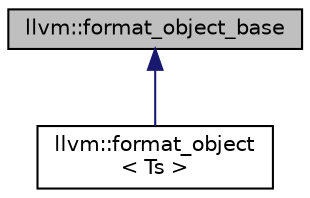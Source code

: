 digraph "llvm::format_object_base"
{
  edge [fontname="Helvetica",fontsize="10",labelfontname="Helvetica",labelfontsize="10"];
  node [fontname="Helvetica",fontsize="10",shape=record];
  Node1 [label="llvm::format_object_base",height=0.2,width=0.4,color="black", fillcolor="grey75", style="filled", fontcolor="black"];
  Node1 -> Node2 [dir="back",color="midnightblue",fontsize="10",style="solid",fontname="Helvetica"];
  Node2 [label="llvm::format_object\l\< Ts \>",height=0.2,width=0.4,color="black", fillcolor="white", style="filled",URL="$classllvm_1_1format__object.html",tooltip="These are templated helper classes used by the format function that capture the object to be formated..."];
}
